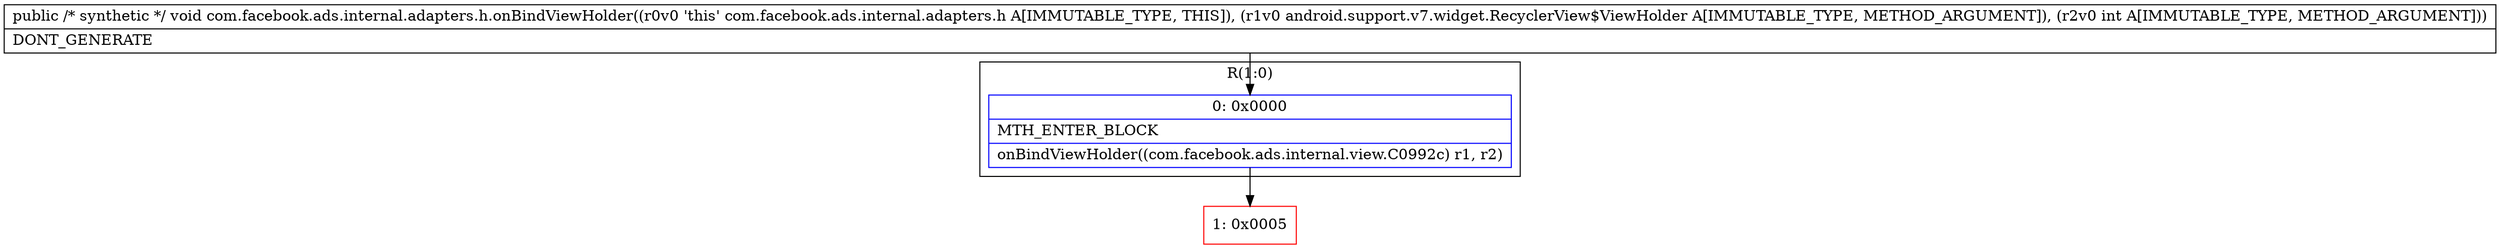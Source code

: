 digraph "CFG forcom.facebook.ads.internal.adapters.h.onBindViewHolder(Landroid\/support\/v7\/widget\/RecyclerView$ViewHolder;I)V" {
subgraph cluster_Region_1363519600 {
label = "R(1:0)";
node [shape=record,color=blue];
Node_0 [shape=record,label="{0\:\ 0x0000|MTH_ENTER_BLOCK\l|onBindViewHolder((com.facebook.ads.internal.view.C0992c) r1, r2)\l}"];
}
Node_1 [shape=record,color=red,label="{1\:\ 0x0005}"];
MethodNode[shape=record,label="{public \/* synthetic *\/ void com.facebook.ads.internal.adapters.h.onBindViewHolder((r0v0 'this' com.facebook.ads.internal.adapters.h A[IMMUTABLE_TYPE, THIS]), (r1v0 android.support.v7.widget.RecyclerView$ViewHolder A[IMMUTABLE_TYPE, METHOD_ARGUMENT]), (r2v0 int A[IMMUTABLE_TYPE, METHOD_ARGUMENT]))  | DONT_GENERATE\l}"];
MethodNode -> Node_0;
Node_0 -> Node_1;
}

